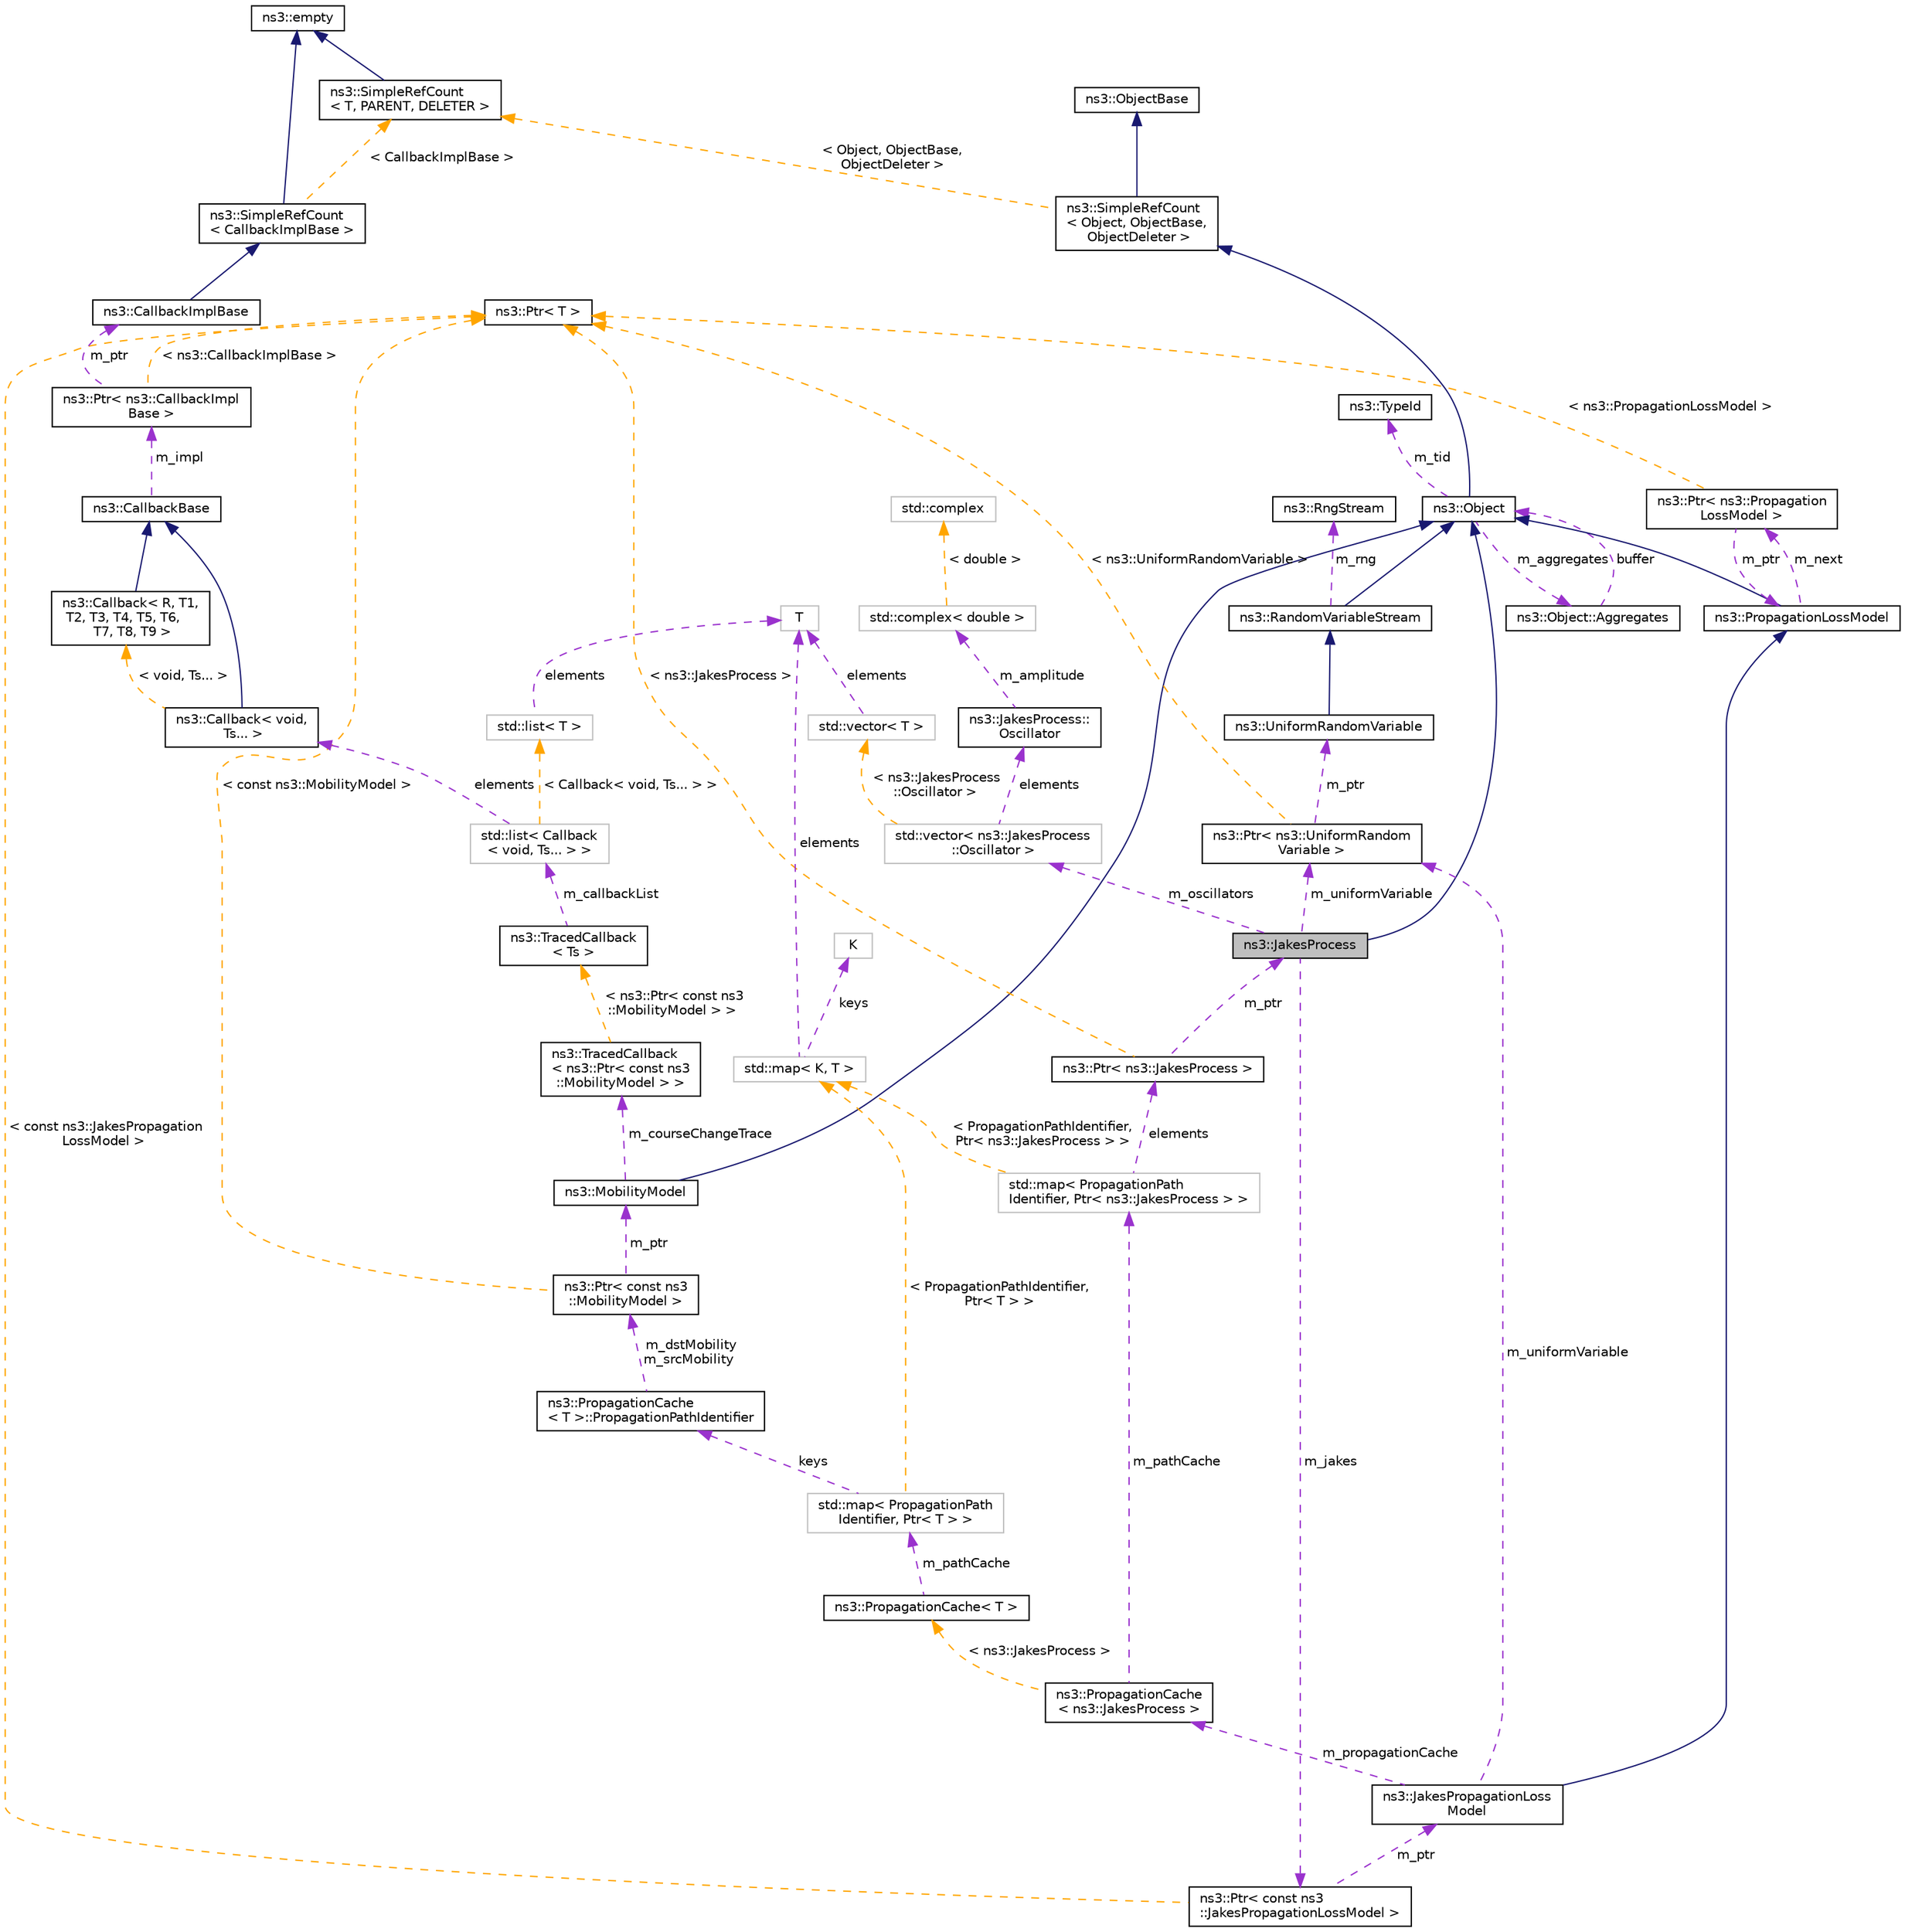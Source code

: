 digraph "ns3::JakesProcess"
{
 // LATEX_PDF_SIZE
  edge [fontname="Helvetica",fontsize="10",labelfontname="Helvetica",labelfontsize="10"];
  node [fontname="Helvetica",fontsize="10",shape=record];
  Node1 [label="ns3::JakesProcess",height=0.2,width=0.4,color="black", fillcolor="grey75", style="filled", fontcolor="black",tooltip="Implementation for a single path Stationary Jakes propagation loss model."];
  Node2 -> Node1 [dir="back",color="midnightblue",fontsize="10",style="solid",fontname="Helvetica"];
  Node2 [label="ns3::Object",height=0.2,width=0.4,color="black", fillcolor="white", style="filled",URL="$classns3_1_1_object.html",tooltip="A base class which provides memory management and object aggregation."];
  Node3 -> Node2 [dir="back",color="midnightblue",fontsize="10",style="solid",fontname="Helvetica"];
  Node3 [label="ns3::SimpleRefCount\l\< Object, ObjectBase,\l ObjectDeleter \>",height=0.2,width=0.4,color="black", fillcolor="white", style="filled",URL="$classns3_1_1_simple_ref_count.html",tooltip=" "];
  Node4 -> Node3 [dir="back",color="midnightblue",fontsize="10",style="solid",fontname="Helvetica"];
  Node4 [label="ns3::ObjectBase",height=0.2,width=0.4,color="black", fillcolor="white", style="filled",URL="$classns3_1_1_object_base.html",tooltip="Anchor the ns-3 type and attribute system."];
  Node5 -> Node3 [dir="back",color="orange",fontsize="10",style="dashed",label=" \< Object, ObjectBase,\l ObjectDeleter \>" ,fontname="Helvetica"];
  Node5 [label="ns3::SimpleRefCount\l\< T, PARENT, DELETER \>",height=0.2,width=0.4,color="black", fillcolor="white", style="filled",URL="$classns3_1_1_simple_ref_count.html",tooltip="A template-based reference counting class."];
  Node6 -> Node5 [dir="back",color="midnightblue",fontsize="10",style="solid",fontname="Helvetica"];
  Node6 [label="ns3::empty",height=0.2,width=0.4,color="black", fillcolor="white", style="filled",URL="$classns3_1_1empty.html",tooltip="make Callback use a separate empty type"];
  Node7 -> Node2 [dir="back",color="darkorchid3",fontsize="10",style="dashed",label=" m_tid" ,fontname="Helvetica"];
  Node7 [label="ns3::TypeId",height=0.2,width=0.4,color="black", fillcolor="white", style="filled",URL="$classns3_1_1_type_id.html",tooltip="a unique identifier for an interface."];
  Node8 -> Node2 [dir="back",color="darkorchid3",fontsize="10",style="dashed",label=" m_aggregates" ,fontname="Helvetica"];
  Node8 [label="ns3::Object::Aggregates",height=0.2,width=0.4,color="black", fillcolor="white", style="filled",URL="$structns3_1_1_object_1_1_aggregates.html",tooltip="The list of Objects aggregated to this one."];
  Node2 -> Node8 [dir="back",color="darkorchid3",fontsize="10",style="dashed",label=" buffer" ,fontname="Helvetica"];
  Node9 -> Node1 [dir="back",color="darkorchid3",fontsize="10",style="dashed",label=" m_jakes" ,fontname="Helvetica"];
  Node9 [label="ns3::Ptr\< const ns3\l::JakesPropagationLossModel \>",height=0.2,width=0.4,color="black", fillcolor="white", style="filled",URL="$classns3_1_1_ptr.html",tooltip=" "];
  Node10 -> Node9 [dir="back",color="darkorchid3",fontsize="10",style="dashed",label=" m_ptr" ,fontname="Helvetica"];
  Node10 [label="ns3::JakesPropagationLoss\lModel",height=0.2,width=0.4,color="black", fillcolor="white", style="filled",URL="$classns3_1_1_jakes_propagation_loss_model.html",tooltip="a Jakes narrowband propagation model."];
  Node11 -> Node10 [dir="back",color="midnightblue",fontsize="10",style="solid",fontname="Helvetica"];
  Node11 [label="ns3::PropagationLossModel",height=0.2,width=0.4,color="black", fillcolor="white", style="filled",URL="$classns3_1_1_propagation_loss_model.html",tooltip="Models the propagation loss through a transmission medium."];
  Node2 -> Node11 [dir="back",color="midnightblue",fontsize="10",style="solid",fontname="Helvetica"];
  Node12 -> Node11 [dir="back",color="darkorchid3",fontsize="10",style="dashed",label=" m_next" ,fontname="Helvetica"];
  Node12 [label="ns3::Ptr\< ns3::Propagation\lLossModel \>",height=0.2,width=0.4,color="black", fillcolor="white", style="filled",URL="$classns3_1_1_ptr.html",tooltip=" "];
  Node11 -> Node12 [dir="back",color="darkorchid3",fontsize="10",style="dashed",label=" m_ptr" ,fontname="Helvetica"];
  Node13 -> Node12 [dir="back",color="orange",fontsize="10",style="dashed",label=" \< ns3::PropagationLossModel \>" ,fontname="Helvetica"];
  Node13 [label="ns3::Ptr\< T \>",height=0.2,width=0.4,color="black", fillcolor="white", style="filled",URL="$classns3_1_1_ptr.html",tooltip="Smart pointer class similar to boost::intrusive_ptr."];
  Node14 -> Node10 [dir="back",color="darkorchid3",fontsize="10",style="dashed",label=" m_propagationCache" ,fontname="Helvetica"];
  Node14 [label="ns3::PropagationCache\l\< ns3::JakesProcess \>",height=0.2,width=0.4,color="black", fillcolor="white", style="filled",URL="$classns3_1_1_propagation_cache.html",tooltip=" "];
  Node15 -> Node14 [dir="back",color="darkorchid3",fontsize="10",style="dashed",label=" m_pathCache" ,fontname="Helvetica"];
  Node15 [label="std::map\< PropagationPath\lIdentifier, Ptr\< ns3::JakesProcess \> \>",height=0.2,width=0.4,color="grey75", fillcolor="white", style="filled",tooltip=" "];
  Node16 -> Node15 [dir="back",color="darkorchid3",fontsize="10",style="dashed",label=" elements" ,fontname="Helvetica"];
  Node16 [label="ns3::Ptr\< ns3::JakesProcess \>",height=0.2,width=0.4,color="black", fillcolor="white", style="filled",URL="$classns3_1_1_ptr.html",tooltip=" "];
  Node1 -> Node16 [dir="back",color="darkorchid3",fontsize="10",style="dashed",label=" m_ptr" ,fontname="Helvetica"];
  Node13 -> Node16 [dir="back",color="orange",fontsize="10",style="dashed",label=" \< ns3::JakesProcess \>" ,fontname="Helvetica"];
  Node17 -> Node15 [dir="back",color="orange",fontsize="10",style="dashed",label=" \< PropagationPathIdentifier,\l Ptr\< ns3::JakesProcess \> \>" ,fontname="Helvetica"];
  Node17 [label="std::map\< K, T \>",height=0.2,width=0.4,color="grey75", fillcolor="white", style="filled",tooltip=" "];
  Node18 -> Node17 [dir="back",color="darkorchid3",fontsize="10",style="dashed",label=" keys" ,fontname="Helvetica"];
  Node18 [label="K",height=0.2,width=0.4,color="grey75", fillcolor="white", style="filled",tooltip=" "];
  Node19 -> Node17 [dir="back",color="darkorchid3",fontsize="10",style="dashed",label=" elements" ,fontname="Helvetica"];
  Node19 [label="T",height=0.2,width=0.4,color="grey75", fillcolor="white", style="filled",tooltip=" "];
  Node20 -> Node14 [dir="back",color="orange",fontsize="10",style="dashed",label=" \< ns3::JakesProcess \>" ,fontname="Helvetica"];
  Node20 [label="ns3::PropagationCache\< T \>",height=0.2,width=0.4,color="black", fillcolor="white", style="filled",URL="$classns3_1_1_propagation_cache.html",tooltip="Constructs a cache of objects, where each object is responsible for a single propagation path loss ca..."];
  Node21 -> Node20 [dir="back",color="darkorchid3",fontsize="10",style="dashed",label=" m_pathCache" ,fontname="Helvetica"];
  Node21 [label="std::map\< PropagationPath\lIdentifier, Ptr\< T \> \>",height=0.2,width=0.4,color="grey75", fillcolor="white", style="filled",tooltip=" "];
  Node22 -> Node21 [dir="back",color="darkorchid3",fontsize="10",style="dashed",label=" keys" ,fontname="Helvetica"];
  Node22 [label="ns3::PropagationCache\l\< T \>::PropagationPathIdentifier",height=0.2,width=0.4,color="black", fillcolor="white", style="filled",URL="$structns3_1_1_propagation_cache_1_1_propagation_path_identifier.html",tooltip="Each path is identified by."];
  Node23 -> Node22 [dir="back",color="darkorchid3",fontsize="10",style="dashed",label=" m_dstMobility\nm_srcMobility" ,fontname="Helvetica"];
  Node23 [label="ns3::Ptr\< const ns3\l::MobilityModel \>",height=0.2,width=0.4,color="black", fillcolor="white", style="filled",URL="$classns3_1_1_ptr.html",tooltip=" "];
  Node24 -> Node23 [dir="back",color="darkorchid3",fontsize="10",style="dashed",label=" m_ptr" ,fontname="Helvetica"];
  Node24 [label="ns3::MobilityModel",height=0.2,width=0.4,color="black", fillcolor="white", style="filled",URL="$classns3_1_1_mobility_model.html",tooltip="Keep track of the current position and velocity of an object."];
  Node2 -> Node24 [dir="back",color="midnightblue",fontsize="10",style="solid",fontname="Helvetica"];
  Node25 -> Node24 [dir="back",color="darkorchid3",fontsize="10",style="dashed",label=" m_courseChangeTrace" ,fontname="Helvetica"];
  Node25 [label="ns3::TracedCallback\l\< ns3::Ptr\< const ns3\l::MobilityModel \> \>",height=0.2,width=0.4,color="black", fillcolor="white", style="filled",URL="$classns3_1_1_traced_callback.html",tooltip=" "];
  Node26 -> Node25 [dir="back",color="orange",fontsize="10",style="dashed",label=" \< ns3::Ptr\< const ns3\l::MobilityModel \> \>" ,fontname="Helvetica"];
  Node26 [label="ns3::TracedCallback\l\< Ts \>",height=0.2,width=0.4,color="black", fillcolor="white", style="filled",URL="$classns3_1_1_traced_callback.html",tooltip="Forward calls to a chain of Callback."];
  Node27 -> Node26 [dir="back",color="darkorchid3",fontsize="10",style="dashed",label=" m_callbackList" ,fontname="Helvetica"];
  Node27 [label="std::list\< Callback\l\< void, Ts... \> \>",height=0.2,width=0.4,color="grey75", fillcolor="white", style="filled",tooltip=" "];
  Node28 -> Node27 [dir="back",color="darkorchid3",fontsize="10",style="dashed",label=" elements" ,fontname="Helvetica"];
  Node28 [label="ns3::Callback\< void,\l Ts... \>",height=0.2,width=0.4,color="black", fillcolor="white", style="filled",URL="$classns3_1_1_callback.html",tooltip=" "];
  Node29 -> Node28 [dir="back",color="midnightblue",fontsize="10",style="solid",fontname="Helvetica"];
  Node29 [label="ns3::CallbackBase",height=0.2,width=0.4,color="black", fillcolor="white", style="filled",URL="$classns3_1_1_callback_base.html",tooltip="Base class for Callback class."];
  Node30 -> Node29 [dir="back",color="darkorchid3",fontsize="10",style="dashed",label=" m_impl" ,fontname="Helvetica"];
  Node30 [label="ns3::Ptr\< ns3::CallbackImpl\lBase \>",height=0.2,width=0.4,color="black", fillcolor="white", style="filled",URL="$classns3_1_1_ptr.html",tooltip=" "];
  Node31 -> Node30 [dir="back",color="darkorchid3",fontsize="10",style="dashed",label=" m_ptr" ,fontname="Helvetica"];
  Node31 [label="ns3::CallbackImplBase",height=0.2,width=0.4,color="black", fillcolor="white", style="filled",URL="$classns3_1_1_callback_impl_base.html",tooltip="Abstract base class for CallbackImpl Provides reference counting and equality test."];
  Node32 -> Node31 [dir="back",color="midnightblue",fontsize="10",style="solid",fontname="Helvetica"];
  Node32 [label="ns3::SimpleRefCount\l\< CallbackImplBase \>",height=0.2,width=0.4,color="black", fillcolor="white", style="filled",URL="$classns3_1_1_simple_ref_count.html",tooltip=" "];
  Node6 -> Node32 [dir="back",color="midnightblue",fontsize="10",style="solid",fontname="Helvetica"];
  Node5 -> Node32 [dir="back",color="orange",fontsize="10",style="dashed",label=" \< CallbackImplBase \>" ,fontname="Helvetica"];
  Node13 -> Node30 [dir="back",color="orange",fontsize="10",style="dashed",label=" \< ns3::CallbackImplBase \>" ,fontname="Helvetica"];
  Node33 -> Node28 [dir="back",color="orange",fontsize="10",style="dashed",label=" \< void, Ts... \>" ,fontname="Helvetica"];
  Node33 [label="ns3::Callback\< R, T1,\l T2, T3, T4, T5, T6,\l T7, T8, T9 \>",height=0.2,width=0.4,color="black", fillcolor="white", style="filled",URL="$classns3_1_1_callback.html",tooltip="Callback template class."];
  Node29 -> Node33 [dir="back",color="midnightblue",fontsize="10",style="solid",fontname="Helvetica"];
  Node34 -> Node27 [dir="back",color="orange",fontsize="10",style="dashed",label=" \< Callback\< void, Ts... \> \>" ,fontname="Helvetica"];
  Node34 [label="std::list\< T \>",height=0.2,width=0.4,color="grey75", fillcolor="white", style="filled",tooltip=" "];
  Node19 -> Node34 [dir="back",color="darkorchid3",fontsize="10",style="dashed",label=" elements" ,fontname="Helvetica"];
  Node13 -> Node23 [dir="back",color="orange",fontsize="10",style="dashed",label=" \< const ns3::MobilityModel \>" ,fontname="Helvetica"];
  Node17 -> Node21 [dir="back",color="orange",fontsize="10",style="dashed",label=" \< PropagationPathIdentifier,\l Ptr\< T \> \>" ,fontname="Helvetica"];
  Node35 -> Node10 [dir="back",color="darkorchid3",fontsize="10",style="dashed",label=" m_uniformVariable" ,fontname="Helvetica"];
  Node35 [label="ns3::Ptr\< ns3::UniformRandom\lVariable \>",height=0.2,width=0.4,color="black", fillcolor="white", style="filled",URL="$classns3_1_1_ptr.html",tooltip=" "];
  Node36 -> Node35 [dir="back",color="darkorchid3",fontsize="10",style="dashed",label=" m_ptr" ,fontname="Helvetica"];
  Node36 [label="ns3::UniformRandomVariable",height=0.2,width=0.4,color="black", fillcolor="white", style="filled",URL="$classns3_1_1_uniform_random_variable.html",tooltip="The uniform distribution Random Number Generator (RNG)."];
  Node37 -> Node36 [dir="back",color="midnightblue",fontsize="10",style="solid",fontname="Helvetica"];
  Node37 [label="ns3::RandomVariableStream",height=0.2,width=0.4,color="black", fillcolor="white", style="filled",URL="$classns3_1_1_random_variable_stream.html",tooltip="The basic uniform Random Number Generator (RNG)."];
  Node2 -> Node37 [dir="back",color="midnightblue",fontsize="10",style="solid",fontname="Helvetica"];
  Node38 -> Node37 [dir="back",color="darkorchid3",fontsize="10",style="dashed",label=" m_rng" ,fontname="Helvetica"];
  Node38 [label="ns3::RngStream",height=0.2,width=0.4,color="black", fillcolor="white", style="filled",URL="$classns3_1_1_rng_stream.html",tooltip="Combined Multiple-Recursive Generator MRG32k3a."];
  Node13 -> Node35 [dir="back",color="orange",fontsize="10",style="dashed",label=" \< ns3::UniformRandomVariable \>" ,fontname="Helvetica"];
  Node13 -> Node9 [dir="back",color="orange",fontsize="10",style="dashed",label=" \< const ns3::JakesPropagation\lLossModel \>" ,fontname="Helvetica"];
  Node35 -> Node1 [dir="back",color="darkorchid3",fontsize="10",style="dashed",label=" m_uniformVariable" ,fontname="Helvetica"];
  Node39 -> Node1 [dir="back",color="darkorchid3",fontsize="10",style="dashed",label=" m_oscillators" ,fontname="Helvetica"];
  Node39 [label="std::vector\< ns3::JakesProcess\l::Oscillator \>",height=0.2,width=0.4,color="grey75", fillcolor="white", style="filled",tooltip=" "];
  Node40 -> Node39 [dir="back",color="darkorchid3",fontsize="10",style="dashed",label=" elements" ,fontname="Helvetica"];
  Node40 [label="ns3::JakesProcess::\lOscillator",height=0.2,width=0.4,color="black", fillcolor="white", style="filled",URL="$structns3_1_1_jakes_process_1_1_oscillator.html",tooltip="This class Represents a single oscillator."];
  Node41 -> Node40 [dir="back",color="darkorchid3",fontsize="10",style="dashed",label=" m_amplitude" ,fontname="Helvetica"];
  Node41 [label="std::complex\< double \>",height=0.2,width=0.4,color="grey75", fillcolor="white", style="filled",tooltip=" "];
  Node42 -> Node41 [dir="back",color="orange",fontsize="10",style="dashed",label=" \< double \>" ,fontname="Helvetica"];
  Node42 [label="std::complex",height=0.2,width=0.4,color="grey75", fillcolor="white", style="filled",tooltip=" "];
  Node43 -> Node39 [dir="back",color="orange",fontsize="10",style="dashed",label=" \< ns3::JakesProcess\l::Oscillator \>" ,fontname="Helvetica"];
  Node43 [label="std::vector\< T \>",height=0.2,width=0.4,color="grey75", fillcolor="white", style="filled",tooltip=" "];
  Node19 -> Node43 [dir="back",color="darkorchid3",fontsize="10",style="dashed",label=" elements" ,fontname="Helvetica"];
}
